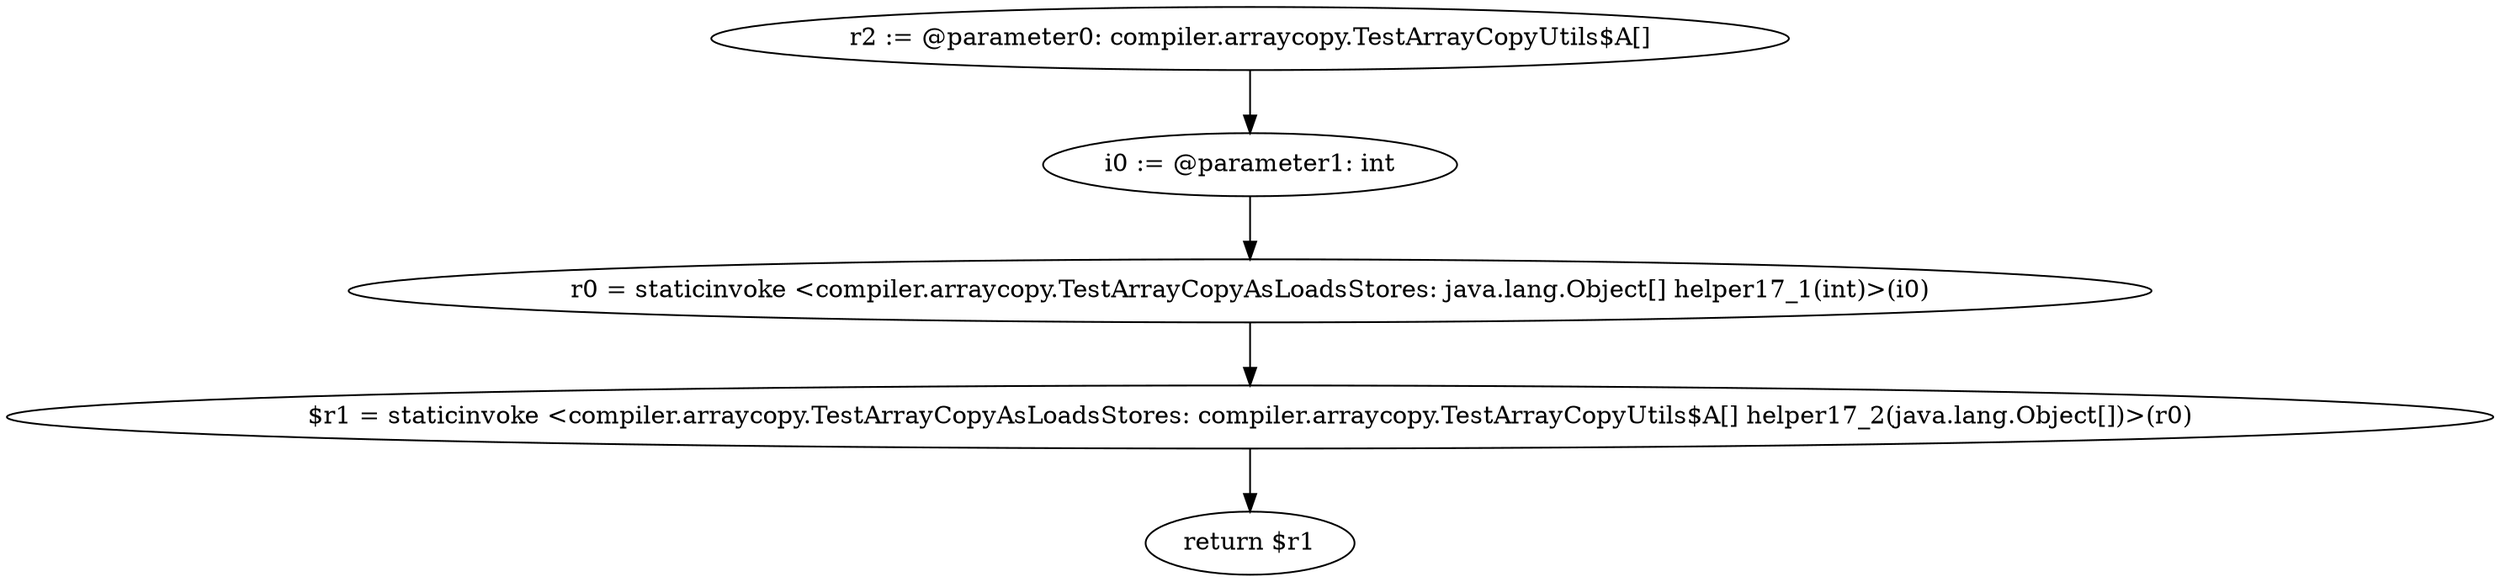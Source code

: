digraph "unitGraph" {
    "r2 := @parameter0: compiler.arraycopy.TestArrayCopyUtils$A[]"
    "i0 := @parameter1: int"
    "r0 = staticinvoke <compiler.arraycopy.TestArrayCopyAsLoadsStores: java.lang.Object[] helper17_1(int)>(i0)"
    "$r1 = staticinvoke <compiler.arraycopy.TestArrayCopyAsLoadsStores: compiler.arraycopy.TestArrayCopyUtils$A[] helper17_2(java.lang.Object[])>(r0)"
    "return $r1"
    "r2 := @parameter0: compiler.arraycopy.TestArrayCopyUtils$A[]"->"i0 := @parameter1: int";
    "i0 := @parameter1: int"->"r0 = staticinvoke <compiler.arraycopy.TestArrayCopyAsLoadsStores: java.lang.Object[] helper17_1(int)>(i0)";
    "r0 = staticinvoke <compiler.arraycopy.TestArrayCopyAsLoadsStores: java.lang.Object[] helper17_1(int)>(i0)"->"$r1 = staticinvoke <compiler.arraycopy.TestArrayCopyAsLoadsStores: compiler.arraycopy.TestArrayCopyUtils$A[] helper17_2(java.lang.Object[])>(r0)";
    "$r1 = staticinvoke <compiler.arraycopy.TestArrayCopyAsLoadsStores: compiler.arraycopy.TestArrayCopyUtils$A[] helper17_2(java.lang.Object[])>(r0)"->"return $r1";
}
